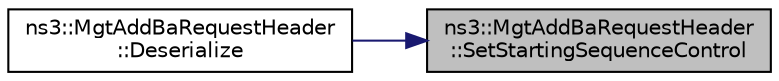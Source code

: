 digraph "ns3::MgtAddBaRequestHeader::SetStartingSequenceControl"
{
 // LATEX_PDF_SIZE
  edge [fontname="Helvetica",fontsize="10",labelfontname="Helvetica",labelfontsize="10"];
  node [fontname="Helvetica",fontsize="10",shape=record];
  rankdir="RL";
  Node1 [label="ns3::MgtAddBaRequestHeader\l::SetStartingSequenceControl",height=0.2,width=0.4,color="black", fillcolor="grey75", style="filled", fontcolor="black",tooltip="Set sequence control with the given raw value."];
  Node1 -> Node2 [dir="back",color="midnightblue",fontsize="10",style="solid",fontname="Helvetica"];
  Node2 [label="ns3::MgtAddBaRequestHeader\l::Deserialize",height=0.2,width=0.4,color="black", fillcolor="white", style="filled",URL="$classns3_1_1_mgt_add_ba_request_header.html#a1d362ddc04f57dac191571e79786660d",tooltip=" "];
}
